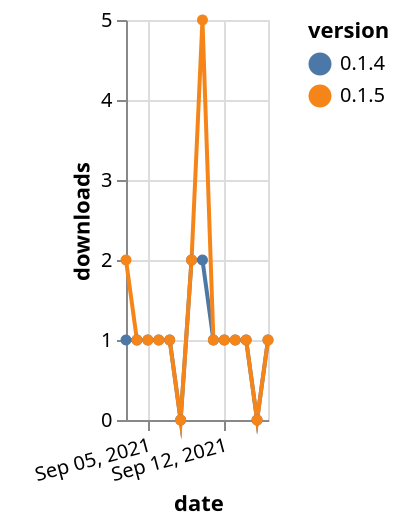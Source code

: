 {"$schema": "https://vega.github.io/schema/vega-lite/v5.json", "description": "A simple bar chart with embedded data.", "data": {"values": [{"date": "2021-09-03", "total": 184, "delta": 1, "version": "0.1.4"}, {"date": "2021-09-04", "total": 185, "delta": 1, "version": "0.1.4"}, {"date": "2021-09-05", "total": 186, "delta": 1, "version": "0.1.4"}, {"date": "2021-09-06", "total": 187, "delta": 1, "version": "0.1.4"}, {"date": "2021-09-07", "total": 188, "delta": 1, "version": "0.1.4"}, {"date": "2021-09-08", "total": 188, "delta": 0, "version": "0.1.4"}, {"date": "2021-09-09", "total": 190, "delta": 2, "version": "0.1.4"}, {"date": "2021-09-10", "total": 192, "delta": 2, "version": "0.1.4"}, {"date": "2021-09-11", "total": 193, "delta": 1, "version": "0.1.4"}, {"date": "2021-09-12", "total": 194, "delta": 1, "version": "0.1.4"}, {"date": "2021-09-13", "total": 195, "delta": 1, "version": "0.1.4"}, {"date": "2021-09-14", "total": 196, "delta": 1, "version": "0.1.4"}, {"date": "2021-09-15", "total": 196, "delta": 0, "version": "0.1.4"}, {"date": "2021-09-16", "total": 197, "delta": 1, "version": "0.1.4"}, {"date": "2021-09-03", "total": 223, "delta": 2, "version": "0.1.5"}, {"date": "2021-09-04", "total": 224, "delta": 1, "version": "0.1.5"}, {"date": "2021-09-05", "total": 225, "delta": 1, "version": "0.1.5"}, {"date": "2021-09-06", "total": 226, "delta": 1, "version": "0.1.5"}, {"date": "2021-09-07", "total": 227, "delta": 1, "version": "0.1.5"}, {"date": "2021-09-08", "total": 227, "delta": 0, "version": "0.1.5"}, {"date": "2021-09-09", "total": 229, "delta": 2, "version": "0.1.5"}, {"date": "2021-09-10", "total": 234, "delta": 5, "version": "0.1.5"}, {"date": "2021-09-11", "total": 235, "delta": 1, "version": "0.1.5"}, {"date": "2021-09-12", "total": 236, "delta": 1, "version": "0.1.5"}, {"date": "2021-09-13", "total": 237, "delta": 1, "version": "0.1.5"}, {"date": "2021-09-14", "total": 238, "delta": 1, "version": "0.1.5"}, {"date": "2021-09-15", "total": 238, "delta": 0, "version": "0.1.5"}, {"date": "2021-09-16", "total": 239, "delta": 1, "version": "0.1.5"}]}, "width": "container", "mark": {"type": "line", "point": {"filled": true}}, "encoding": {"x": {"field": "date", "type": "temporal", "timeUnit": "yearmonthdate", "title": "date", "axis": {"labelAngle": -15}}, "y": {"field": "delta", "type": "quantitative", "title": "downloads"}, "color": {"field": "version", "type": "nominal"}, "tooltip": {"field": "delta"}}}